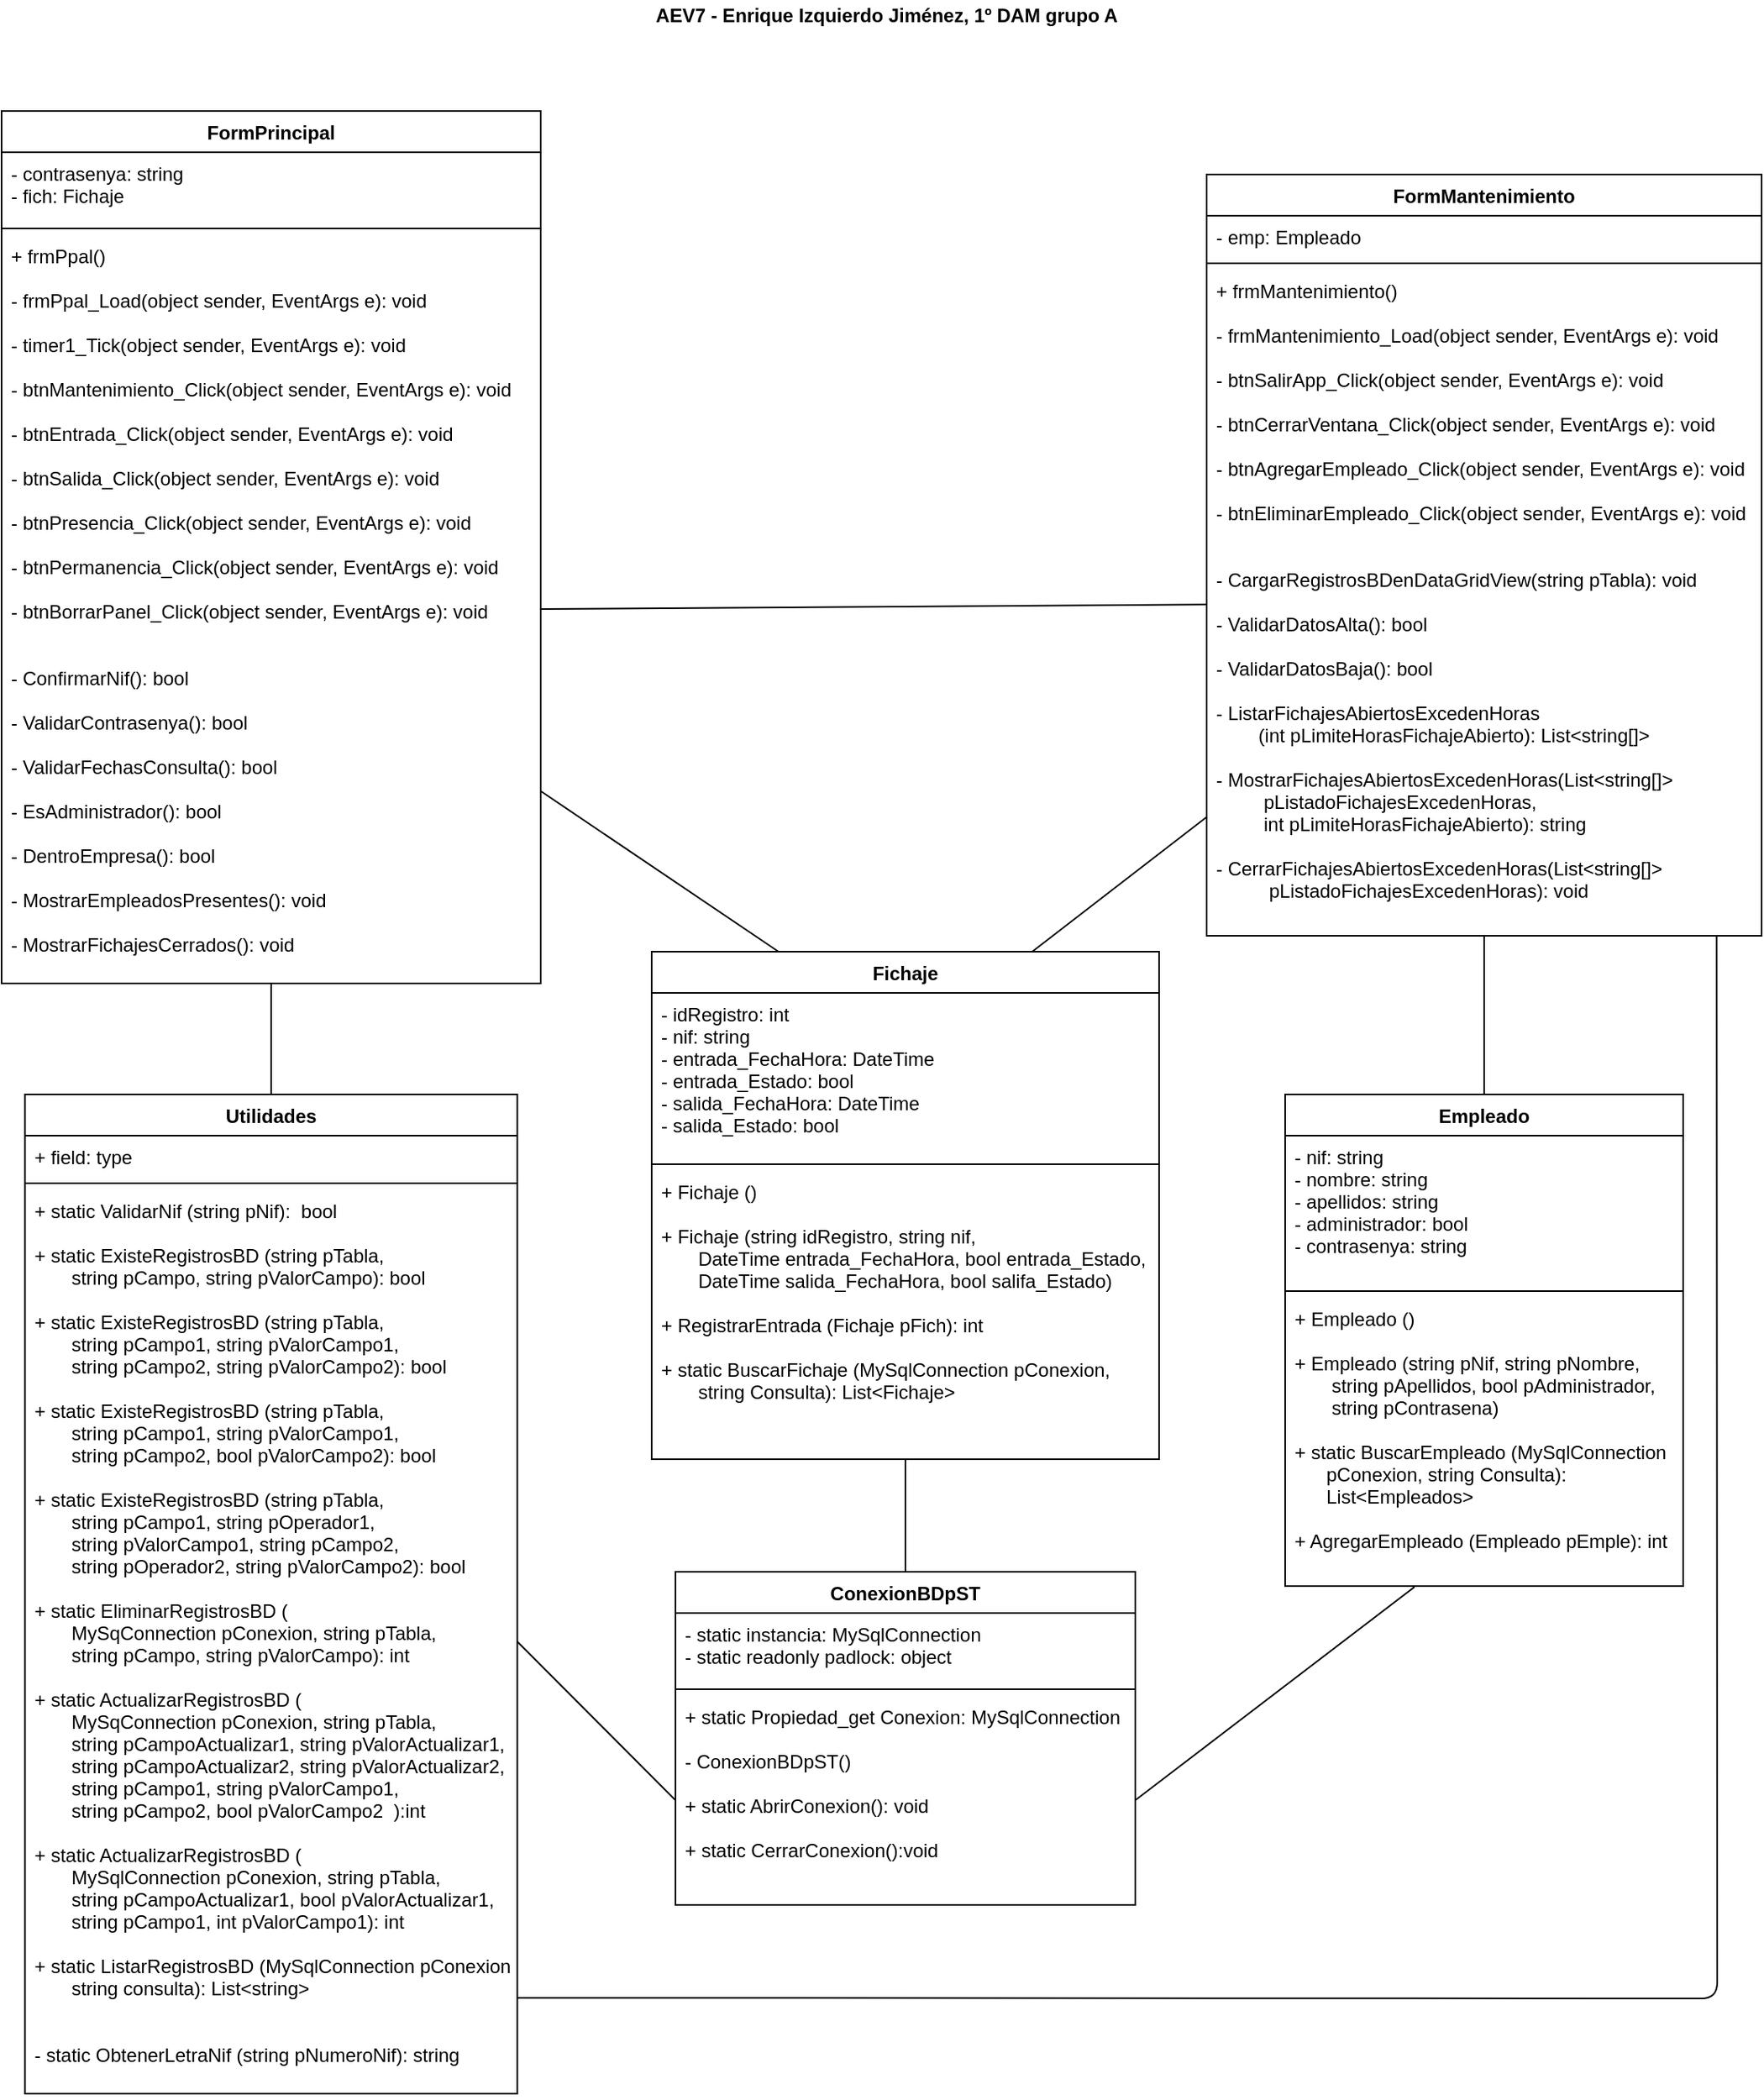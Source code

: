<mxfile version="14.5.1" type="device"><diagram id="C5RBs43oDa-KdzZeNtuy" name="Page-1"><mxGraphModel dx="1264" dy="592" grid="1" gridSize="10" guides="1" tooltips="1" connect="1" arrows="1" fold="1" page="1" pageScale="1" pageWidth="1169" pageHeight="827" math="0" shadow="0"><root><mxCell id="WIyWlLk6GJQsqaUBKTNV-0"/><mxCell id="WIyWlLk6GJQsqaUBKTNV-1" parent="WIyWlLk6GJQsqaUBKTNV-0"/><mxCell id="jrVbTFdv4yTRYjcwfId1-0" value="FormPrincipal" style="swimlane;fontStyle=1;align=center;verticalAlign=top;childLayout=stackLayout;horizontal=1;startSize=26;horizontalStack=0;resizeParent=1;resizeParentMax=0;resizeLast=0;collapsible=1;marginBottom=0;" parent="WIyWlLk6GJQsqaUBKTNV-1" vertex="1"><mxGeometry x="30" y="110" width="340" height="550" as="geometry"><mxRectangle x="130" y="170" width="110" height="26" as="alternateBounds"/></mxGeometry></mxCell><mxCell id="jrVbTFdv4yTRYjcwfId1-1" value="- contrasenya: string&#10;- fich: Fichaje" style="text;strokeColor=none;fillColor=none;align=left;verticalAlign=top;spacingLeft=4;spacingRight=4;overflow=hidden;rotatable=0;points=[[0,0.5],[1,0.5]];portConstraint=eastwest;" parent="jrVbTFdv4yTRYjcwfId1-0" vertex="1"><mxGeometry y="26" width="340" height="44" as="geometry"/></mxCell><mxCell id="jrVbTFdv4yTRYjcwfId1-2" value="" style="line;strokeWidth=1;fillColor=none;align=left;verticalAlign=middle;spacingTop=-1;spacingLeft=3;spacingRight=3;rotatable=0;labelPosition=right;points=[];portConstraint=eastwest;" parent="jrVbTFdv4yTRYjcwfId1-0" vertex="1"><mxGeometry y="70" width="340" height="8" as="geometry"/></mxCell><mxCell id="jrVbTFdv4yTRYjcwfId1-3" value="+ frmPpal()&#10;&#10;- frmPpal_Load(object sender, EventArgs e): void&#10;&#10;- timer1_Tick(object sender, EventArgs e): void&#10;&#10;- btnMantenimiento_Click(object sender, EventArgs e): void&#10;&#10;- btnEntrada_Click(object sender, EventArgs e): void&#10;&#10;- btnSalida_Click(object sender, EventArgs e): void&#10;&#10;- btnPresencia_Click(object sender, EventArgs e): void&#10;&#10;- btnPermanencia_Click(object sender, EventArgs e): void&#10;&#10;- btnBorrarPanel_Click(object sender, EventArgs e): void&#10;&#10;&#10;- ConfirmarNif(): bool&#10;&#10;- ValidarContrasenya(): bool&#10;&#10;- ValidarFechasConsulta(): bool&#10;&#10;- EsAdministrador(): bool&#10;&#10;- DentroEmpresa(): bool&#10;&#10;- MostrarEmpleadosPresentes(): void&#10;&#10;- MostrarFichajesCerrados(): void" style="text;strokeColor=none;fillColor=none;align=left;verticalAlign=top;spacingLeft=4;spacingRight=4;overflow=hidden;rotatable=0;points=[[0,0.5],[1,0.5]];portConstraint=eastwest;" parent="jrVbTFdv4yTRYjcwfId1-0" vertex="1"><mxGeometry y="78" width="340" height="472" as="geometry"/></mxCell><mxCell id="jrVbTFdv4yTRYjcwfId1-4" value="FormMantenimiento" style="swimlane;fontStyle=1;align=center;verticalAlign=top;childLayout=stackLayout;horizontal=1;startSize=26;horizontalStack=0;resizeParent=1;resizeParentMax=0;resizeLast=0;collapsible=1;marginBottom=0;" parent="WIyWlLk6GJQsqaUBKTNV-1" vertex="1"><mxGeometry x="790" y="150" width="350" height="480" as="geometry"><mxRectangle x="130" y="170" width="110" height="26" as="alternateBounds"/></mxGeometry></mxCell><mxCell id="jrVbTFdv4yTRYjcwfId1-5" value="- emp: Empleado" style="text;strokeColor=none;fillColor=none;align=left;verticalAlign=top;spacingLeft=4;spacingRight=4;overflow=hidden;rotatable=0;points=[[0,0.5],[1,0.5]];portConstraint=eastwest;" parent="jrVbTFdv4yTRYjcwfId1-4" vertex="1"><mxGeometry y="26" width="350" height="26" as="geometry"/></mxCell><mxCell id="jrVbTFdv4yTRYjcwfId1-6" value="" style="line;strokeWidth=1;fillColor=none;align=left;verticalAlign=middle;spacingTop=-1;spacingLeft=3;spacingRight=3;rotatable=0;labelPosition=right;points=[];portConstraint=eastwest;" parent="jrVbTFdv4yTRYjcwfId1-4" vertex="1"><mxGeometry y="52" width="350" height="8" as="geometry"/></mxCell><mxCell id="jrVbTFdv4yTRYjcwfId1-7" value="+ frmMantenimiento()&#10;&#10;- frmMantenimiento_Load(object sender, EventArgs e): void&#10;&#10;- btnSalirApp_Click(object sender, EventArgs e): void&#10;&#10;- btnCerrarVentana_Click(object sender, EventArgs e): void&#10;&#10;- btnAgregarEmpleado_Click(object sender, EventArgs e): void&#10;&#10;- btnEliminarEmpleado_Click(object sender, EventArgs e): void&#10;&#10;&#10;- CargarRegistrosBDenDataGridView(string pTabla): void&#10;&#10;- ValidarDatosAlta(): bool&#10;&#10;- ValidarDatosBaja(): bool&#10;&#10;- ListarFichajesAbiertosExcedenHoras &#10;        (int pLimiteHorasFichajeAbierto): List&lt;string[]&gt; &#10;&#10;- MostrarFichajesAbiertosExcedenHoras(List&lt;string[]&gt;&#10;         pListadoFichajesExcedenHoras, &#10;         int pLimiteHorasFichajeAbierto): string &#10;&#10;- CerrarFichajesAbiertosExcedenHoras(List&lt;string[]&gt; &#10;          pListadoFichajesExcedenHoras): void" style="text;strokeColor=none;fillColor=none;align=left;verticalAlign=top;spacingLeft=4;spacingRight=4;overflow=hidden;rotatable=0;points=[[0,0.5],[1,0.5]];portConstraint=eastwest;" parent="jrVbTFdv4yTRYjcwfId1-4" vertex="1"><mxGeometry y="60" width="350" height="420" as="geometry"/></mxCell><mxCell id="jrVbTFdv4yTRYjcwfId1-12" value="Empleado" style="swimlane;fontStyle=1;align=center;verticalAlign=top;childLayout=stackLayout;horizontal=1;startSize=26;horizontalStack=0;resizeParent=1;resizeParentMax=0;resizeLast=0;collapsible=1;marginBottom=0;" parent="WIyWlLk6GJQsqaUBKTNV-1" vertex="1"><mxGeometry x="839.5" y="730" width="251" height="310" as="geometry"><mxRectangle x="130" y="170" width="110" height="26" as="alternateBounds"/></mxGeometry></mxCell><mxCell id="jrVbTFdv4yTRYjcwfId1-13" value="- nif: string&#10;- nombre: string&#10;- apellidos: string&#10;- administrador: bool&#10;- contrasenya: string" style="text;strokeColor=none;fillColor=none;align=left;verticalAlign=top;spacingLeft=4;spacingRight=4;overflow=hidden;rotatable=0;points=[[0,0.5],[1,0.5]];portConstraint=eastwest;" parent="jrVbTFdv4yTRYjcwfId1-12" vertex="1"><mxGeometry y="26" width="251" height="94" as="geometry"/></mxCell><mxCell id="jrVbTFdv4yTRYjcwfId1-14" value="" style="line;strokeWidth=1;fillColor=none;align=left;verticalAlign=middle;spacingTop=-1;spacingLeft=3;spacingRight=3;rotatable=0;labelPosition=right;points=[];portConstraint=eastwest;" parent="jrVbTFdv4yTRYjcwfId1-12" vertex="1"><mxGeometry y="120" width="251" height="8" as="geometry"/></mxCell><mxCell id="jrVbTFdv4yTRYjcwfId1-15" value="+ Empleado ()&#10;&#10;+ Empleado (string pNif, string pNombre, &#10;       string pApellidos, bool pAdministrador,&#10;       string pContrasena)&#10;&#10;+ static BuscarEmpleado (MySqlConnection&#10;      pConexion, string Consulta):&#10;      List&lt;Empleados&gt;&#10;&#10;+ AgregarEmpleado (Empleado pEmple): int" style="text;strokeColor=none;fillColor=none;align=left;verticalAlign=top;spacingLeft=4;spacingRight=4;overflow=hidden;rotatable=0;points=[[0,0.5],[1,0.5]];portConstraint=eastwest;" parent="jrVbTFdv4yTRYjcwfId1-12" vertex="1"><mxGeometry y="128" width="251" height="182" as="geometry"/></mxCell><mxCell id="jrVbTFdv4yTRYjcwfId1-16" value="Fichaje" style="swimlane;fontStyle=1;align=center;verticalAlign=top;childLayout=stackLayout;horizontal=1;startSize=26;horizontalStack=0;resizeParent=1;resizeParentMax=0;resizeLast=0;collapsible=1;marginBottom=0;" parent="WIyWlLk6GJQsqaUBKTNV-1" vertex="1"><mxGeometry x="440" y="640" width="320" height="320" as="geometry"><mxRectangle x="130" y="170" width="110" height="26" as="alternateBounds"/></mxGeometry></mxCell><mxCell id="jrVbTFdv4yTRYjcwfId1-17" value="- idRegistro: int&#10;- nif: string&#10;- entrada_FechaHora: DateTime&#10;- entrada_Estado: bool&#10;- salida_FechaHora: DateTime&#10;- salida_Estado: bool" style="text;strokeColor=none;fillColor=none;align=left;verticalAlign=top;spacingLeft=4;spacingRight=4;overflow=hidden;rotatable=0;points=[[0,0.5],[1,0.5]];portConstraint=eastwest;" parent="jrVbTFdv4yTRYjcwfId1-16" vertex="1"><mxGeometry y="26" width="320" height="104" as="geometry"/></mxCell><mxCell id="jrVbTFdv4yTRYjcwfId1-18" value="" style="line;strokeWidth=1;fillColor=none;align=left;verticalAlign=middle;spacingTop=-1;spacingLeft=3;spacingRight=3;rotatable=0;labelPosition=right;points=[];portConstraint=eastwest;" parent="jrVbTFdv4yTRYjcwfId1-16" vertex="1"><mxGeometry y="130" width="320" height="8" as="geometry"/></mxCell><mxCell id="jrVbTFdv4yTRYjcwfId1-19" value="+ Fichaje ()&#10;&#10;+ Fichaje (string idRegistro, string nif, &#10;       DateTime entrada_FechaHora, bool entrada_Estado,&#10;       DateTime salida_FechaHora, bool salifa_Estado)&#10;&#10;+ RegistrarEntrada (Fichaje pFich): int&#10;&#10;+ static BuscarFichaje (MySqlConnection pConexion, &#10;       string Consulta): List&lt;Fichaje&gt;&#10;&#10;" style="text;strokeColor=none;fillColor=none;align=left;verticalAlign=top;spacingLeft=4;spacingRight=4;overflow=hidden;rotatable=0;points=[[0,0.5],[1,0.5]];portConstraint=eastwest;" parent="jrVbTFdv4yTRYjcwfId1-16" vertex="1"><mxGeometry y="138" width="320" height="182" as="geometry"/></mxCell><mxCell id="jrVbTFdv4yTRYjcwfId1-24" value="&lt;b&gt;AEV7 - Enrique Izquierdo Jiménez, 1º DAM grupo A&amp;nbsp;&lt;/b&gt;" style="text;html=1;strokeColor=none;fillColor=none;align=center;verticalAlign=middle;whiteSpace=wrap;rounded=0;" parent="WIyWlLk6GJQsqaUBKTNV-1" vertex="1"><mxGeometry x="300" y="40" width="580" height="20" as="geometry"/></mxCell><mxCell id="jrVbTFdv4yTRYjcwfId1-8" value="Utilidades" style="swimlane;fontStyle=1;align=center;verticalAlign=top;childLayout=stackLayout;horizontal=1;startSize=26;horizontalStack=0;resizeParent=1;resizeParentMax=0;resizeLast=0;collapsible=1;marginBottom=0;" parent="WIyWlLk6GJQsqaUBKTNV-1" vertex="1"><mxGeometry x="44.75" y="730" width="310.5" height="630" as="geometry"><mxRectangle x="130" y="170" width="110" height="26" as="alternateBounds"/></mxGeometry></mxCell><mxCell id="jrVbTFdv4yTRYjcwfId1-9" value="+ field: type" style="text;strokeColor=none;fillColor=none;align=left;verticalAlign=top;spacingLeft=4;spacingRight=4;overflow=hidden;rotatable=0;points=[[0,0.5],[1,0.5]];portConstraint=eastwest;" parent="jrVbTFdv4yTRYjcwfId1-8" vertex="1"><mxGeometry y="26" width="310.5" height="26" as="geometry"/></mxCell><mxCell id="jrVbTFdv4yTRYjcwfId1-10" value="" style="line;strokeWidth=1;fillColor=none;align=left;verticalAlign=middle;spacingTop=-1;spacingLeft=3;spacingRight=3;rotatable=0;labelPosition=right;points=[];portConstraint=eastwest;" parent="jrVbTFdv4yTRYjcwfId1-8" vertex="1"><mxGeometry y="52" width="310.5" height="8" as="geometry"/></mxCell><mxCell id="jrVbTFdv4yTRYjcwfId1-11" value="+ static ValidarNif (string pNif):  bool&#10;&#10;+ static ExisteRegistrosBD (string pTabla,&#10;       string pCampo, string pValorCampo): bool&#10;&#10;+ static ExisteRegistrosBD (string pTabla,&#10;       string pCampo1, string pValorCampo1, &#10;       string pCampo2, string pValorCampo2): bool&#10;&#10;+ static ExisteRegistrosBD (string pTabla,&#10;       string pCampo1, string pValorCampo1,&#10;       string pCampo2, bool pValorCampo2): bool&#10;&#10;+ static ExisteRegistrosBD (string pTabla,&#10;       string pCampo1, string pOperador1, &#10;       string pValorCampo1, string pCampo2, &#10;       string pOperador2, string pValorCampo2): bool&#10;&#10;+ static EliminarRegistrosBD (&#10;       MySqConnection pConexion, string pTabla, &#10;       string pCampo, string pValorCampo): int&#10;&#10;+ static ActualizarRegistrosBD (&#10;       MySqConnection pConexion, string pTabla,&#10;       string pCampoActualizar1, string pValorActualizar1,&#10;       string pCampoActualizar2, string pValorActualizar2,&#10;       string pCampo1, string pValorCampo1,&#10;       string pCampo2, bool pValorCampo2  ):int&#10;&#10;+ static ActualizarRegistrosBD (&#10;       MySqlConnection pConexion, string pTabla,&#10;       string pCampoActualizar1, bool pValorActualizar1,&#10;       string pCampo1, int pValorCampo1): int&#10;&#10;+ static ListarRegistrosBD (MySqlConnection pConexion, &#10;       string consulta): List&lt;string&gt;&#10;&#10;&#10;- static ObtenerLetraNif (string pNumeroNif): string" style="text;strokeColor=none;fillColor=none;align=left;verticalAlign=top;spacingLeft=4;spacingRight=4;overflow=hidden;rotatable=0;points=[[0,0.5],[1,0.5]];portConstraint=eastwest;" parent="jrVbTFdv4yTRYjcwfId1-8" vertex="1"><mxGeometry y="60" width="310.5" height="570" as="geometry"/></mxCell><mxCell id="mHowfXWzW4cvEo66Yk83-0" value="" style="endArrow=none;endFill=0;endSize=12;html=1;exitX=1;exitY=0.5;exitDx=0;exitDy=0;" parent="WIyWlLk6GJQsqaUBKTNV-1" source="jrVbTFdv4yTRYjcwfId1-3" target="jrVbTFdv4yTRYjcwfId1-7" edge="1"><mxGeometry width="160" relative="1" as="geometry"><mxPoint x="370" y="158" as="sourcePoint"/><mxPoint x="770" y="310" as="targetPoint"/></mxGeometry></mxCell><mxCell id="mHowfXWzW4cvEo66Yk83-1" value="" style="endArrow=none;endFill=0;endSize=12;html=1;entryX=0.5;entryY=0;entryDx=0;entryDy=0;" parent="WIyWlLk6GJQsqaUBKTNV-1" source="jrVbTFdv4yTRYjcwfId1-3" target="jrVbTFdv4yTRYjcwfId1-8" edge="1"><mxGeometry width="160" relative="1" as="geometry"><mxPoint x="225" y="680" as="sourcePoint"/><mxPoint x="540" y="1120" as="targetPoint"/></mxGeometry></mxCell><mxCell id="mHowfXWzW4cvEo66Yk83-3" value="" style="endArrow=none;endFill=0;endSize=12;html=1;entryX=0.25;entryY=0;entryDx=0;entryDy=0;" parent="WIyWlLk6GJQsqaUBKTNV-1" source="jrVbTFdv4yTRYjcwfId1-3" target="jrVbTFdv4yTRYjcwfId1-16" edge="1"><mxGeometry width="160" relative="1" as="geometry"><mxPoint x="200" y="680" as="sourcePoint"/><mxPoint x="241.25" y="880" as="targetPoint"/></mxGeometry></mxCell><mxCell id="mHowfXWzW4cvEo66Yk83-4" value="" style="endArrow=none;endFill=0;endSize=12;html=1;entryX=0.5;entryY=0;entryDx=0;entryDy=0;" parent="WIyWlLk6GJQsqaUBKTNV-1" source="jrVbTFdv4yTRYjcwfId1-7" target="jrVbTFdv4yTRYjcwfId1-12" edge="1"><mxGeometry width="160" relative="1" as="geometry"><mxPoint x="1000" y="670" as="sourcePoint"/><mxPoint x="990.52" y="978.112" as="targetPoint"/></mxGeometry></mxCell><mxCell id="mHowfXWzW4cvEo66Yk83-5" value="" style="endArrow=none;endFill=0;endSize=12;html=1;entryX=0.75;entryY=0;entryDx=0;entryDy=0;" parent="WIyWlLk6GJQsqaUBKTNV-1" source="jrVbTFdv4yTRYjcwfId1-7" target="jrVbTFdv4yTRYjcwfId1-16" edge="1"><mxGeometry width="160" relative="1" as="geometry"><mxPoint x="780" y="640" as="sourcePoint"/><mxPoint x="958.401" y="1148" as="targetPoint"/></mxGeometry></mxCell><mxCell id="mHowfXWzW4cvEo66Yk83-8" value="ConexionBDpST" style="swimlane;fontStyle=1;align=center;verticalAlign=top;childLayout=stackLayout;horizontal=1;startSize=26;horizontalStack=0;resizeParent=1;resizeParentMax=0;resizeLast=0;collapsible=1;marginBottom=0;" parent="WIyWlLk6GJQsqaUBKTNV-1" vertex="1"><mxGeometry x="455" y="1031" width="290" height="210" as="geometry"><mxRectangle x="130" y="170" width="110" height="26" as="alternateBounds"/></mxGeometry></mxCell><mxCell id="mHowfXWzW4cvEo66Yk83-9" value="- static instancia: MySqlConnection&#10;- static readonly padlock: object" style="text;strokeColor=none;fillColor=none;align=left;verticalAlign=top;spacingLeft=4;spacingRight=4;overflow=hidden;rotatable=0;points=[[0,0.5],[1,0.5]];portConstraint=eastwest;" parent="mHowfXWzW4cvEo66Yk83-8" vertex="1"><mxGeometry y="26" width="290" height="44" as="geometry"/></mxCell><mxCell id="mHowfXWzW4cvEo66Yk83-10" value="" style="line;strokeWidth=1;fillColor=none;align=left;verticalAlign=middle;spacingTop=-1;spacingLeft=3;spacingRight=3;rotatable=0;labelPosition=right;points=[];portConstraint=eastwest;" parent="mHowfXWzW4cvEo66Yk83-8" vertex="1"><mxGeometry y="70" width="290" height="8" as="geometry"/></mxCell><mxCell id="mHowfXWzW4cvEo66Yk83-11" value="+ static Propiedad_get Conexion: MySqlConnection&#10;&#10;- ConexionBDpST()&#10;&#10;+ static AbrirConexion(): void&#10;&#10;+ static CerrarConexion():void" style="text;strokeColor=none;fillColor=none;align=left;verticalAlign=top;spacingLeft=4;spacingRight=4;overflow=hidden;rotatable=0;points=[[0,0.5],[1,0.5]];portConstraint=eastwest;" parent="mHowfXWzW4cvEo66Yk83-8" vertex="1"><mxGeometry y="78" width="290" height="132" as="geometry"/></mxCell><mxCell id="mHowfXWzW4cvEo66Yk83-12" value="" style="endArrow=none;endFill=0;endSize=12;html=1;entryX=0;entryY=0.5;entryDx=0;entryDy=0;exitX=1;exitY=0.5;exitDx=0;exitDy=0;" parent="WIyWlLk6GJQsqaUBKTNV-1" source="jrVbTFdv4yTRYjcwfId1-11" target="mHowfXWzW4cvEo66Yk83-11" edge="1"><mxGeometry width="160" relative="1" as="geometry"><mxPoint x="590" y="1150" as="sourcePoint"/><mxPoint x="696.625" y="1286" as="targetPoint"/><Array as="points"/></mxGeometry></mxCell><mxCell id="mHowfXWzW4cvEo66Yk83-13" value="" style="endArrow=none;endFill=0;endSize=12;html=1;entryX=0.5;entryY=0;entryDx=0;entryDy=0;" parent="WIyWlLk6GJQsqaUBKTNV-1" source="jrVbTFdv4yTRYjcwfId1-19" target="mHowfXWzW4cvEo66Yk83-8" edge="1"><mxGeometry width="160" relative="1" as="geometry"><mxPoint x="615" y="961" as="sourcePoint"/><mxPoint x="615" y="1000" as="targetPoint"/><Array as="points"/></mxGeometry></mxCell><mxCell id="mHowfXWzW4cvEo66Yk83-14" value="" style="endArrow=none;endFill=0;endSize=12;html=1;entryX=1;entryY=0.5;entryDx=0;entryDy=0;exitX=0.325;exitY=1.003;exitDx=0;exitDy=0;exitPerimeter=0;" parent="WIyWlLk6GJQsqaUBKTNV-1" source="jrVbTFdv4yTRYjcwfId1-15" target="mHowfXWzW4cvEo66Yk83-11" edge="1"><mxGeometry width="160" relative="1" as="geometry"><mxPoint x="800" y="1350" as="sourcePoint"/><mxPoint x="800" y="1490" as="targetPoint"/><Array as="points"/></mxGeometry></mxCell><mxCell id="mHowfXWzW4cvEo66Yk83-18" value="" style="endArrow=none;endFill=0;endSize=12;html=1;exitX=1;exitY=0.894;exitDx=0;exitDy=0;exitPerimeter=0;entryX=0.919;entryY=1;entryDx=0;entryDy=0;entryPerimeter=0;" parent="WIyWlLk6GJQsqaUBKTNV-1" source="jrVbTFdv4yTRYjcwfId1-11" target="jrVbTFdv4yTRYjcwfId1-7" edge="1"><mxGeometry width="160" relative="1" as="geometry"><mxPoint x="510" y="1270" as="sourcePoint"/><mxPoint x="1140" y="1120" as="targetPoint"/><Array as="points"><mxPoint x="1112" y="1300"/></Array></mxGeometry></mxCell></root></mxGraphModel></diagram></mxfile>